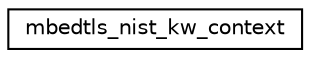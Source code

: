 digraph "Graphical Class Hierarchy"
{
 // LATEX_PDF_SIZE
  edge [fontname="Helvetica",fontsize="10",labelfontname="Helvetica",labelfontsize="10"];
  node [fontname="Helvetica",fontsize="10",shape=record];
  rankdir="LR";
  Node0 [label="mbedtls_nist_kw_context",height=0.2,width=0.4,color="black", fillcolor="white", style="filled",URL="$d6/d1d/structmbedtls__nist__kw__context.html",tooltip="The key wrapping context-type definition. The key wrapping context is passed to the APIs called."];
}
